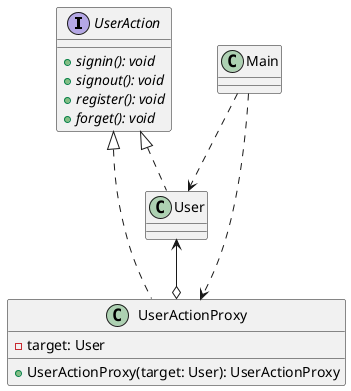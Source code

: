 @startuml

interface UserAction {
    + {abstract} signin(): void
    + {abstract} signout(): void
    + {abstract} register(): void
    + {abstract} forget(): void
}

class User implements UserAction

class UserActionProxy implements UserAction {
    - target: User
    + UserActionProxy(target: User): UserActionProxy
}

class Main

User <--o UserActionProxy

Main ..> User
Main ..> UserActionProxy

@enduml